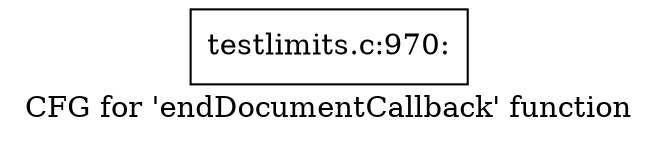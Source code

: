 digraph "CFG for 'endDocumentCallback' function" {
	label="CFG for 'endDocumentCallback' function";

	Node0x4c0eeb0 [shape=record,label="{testlimits.c:970:}"];
}
